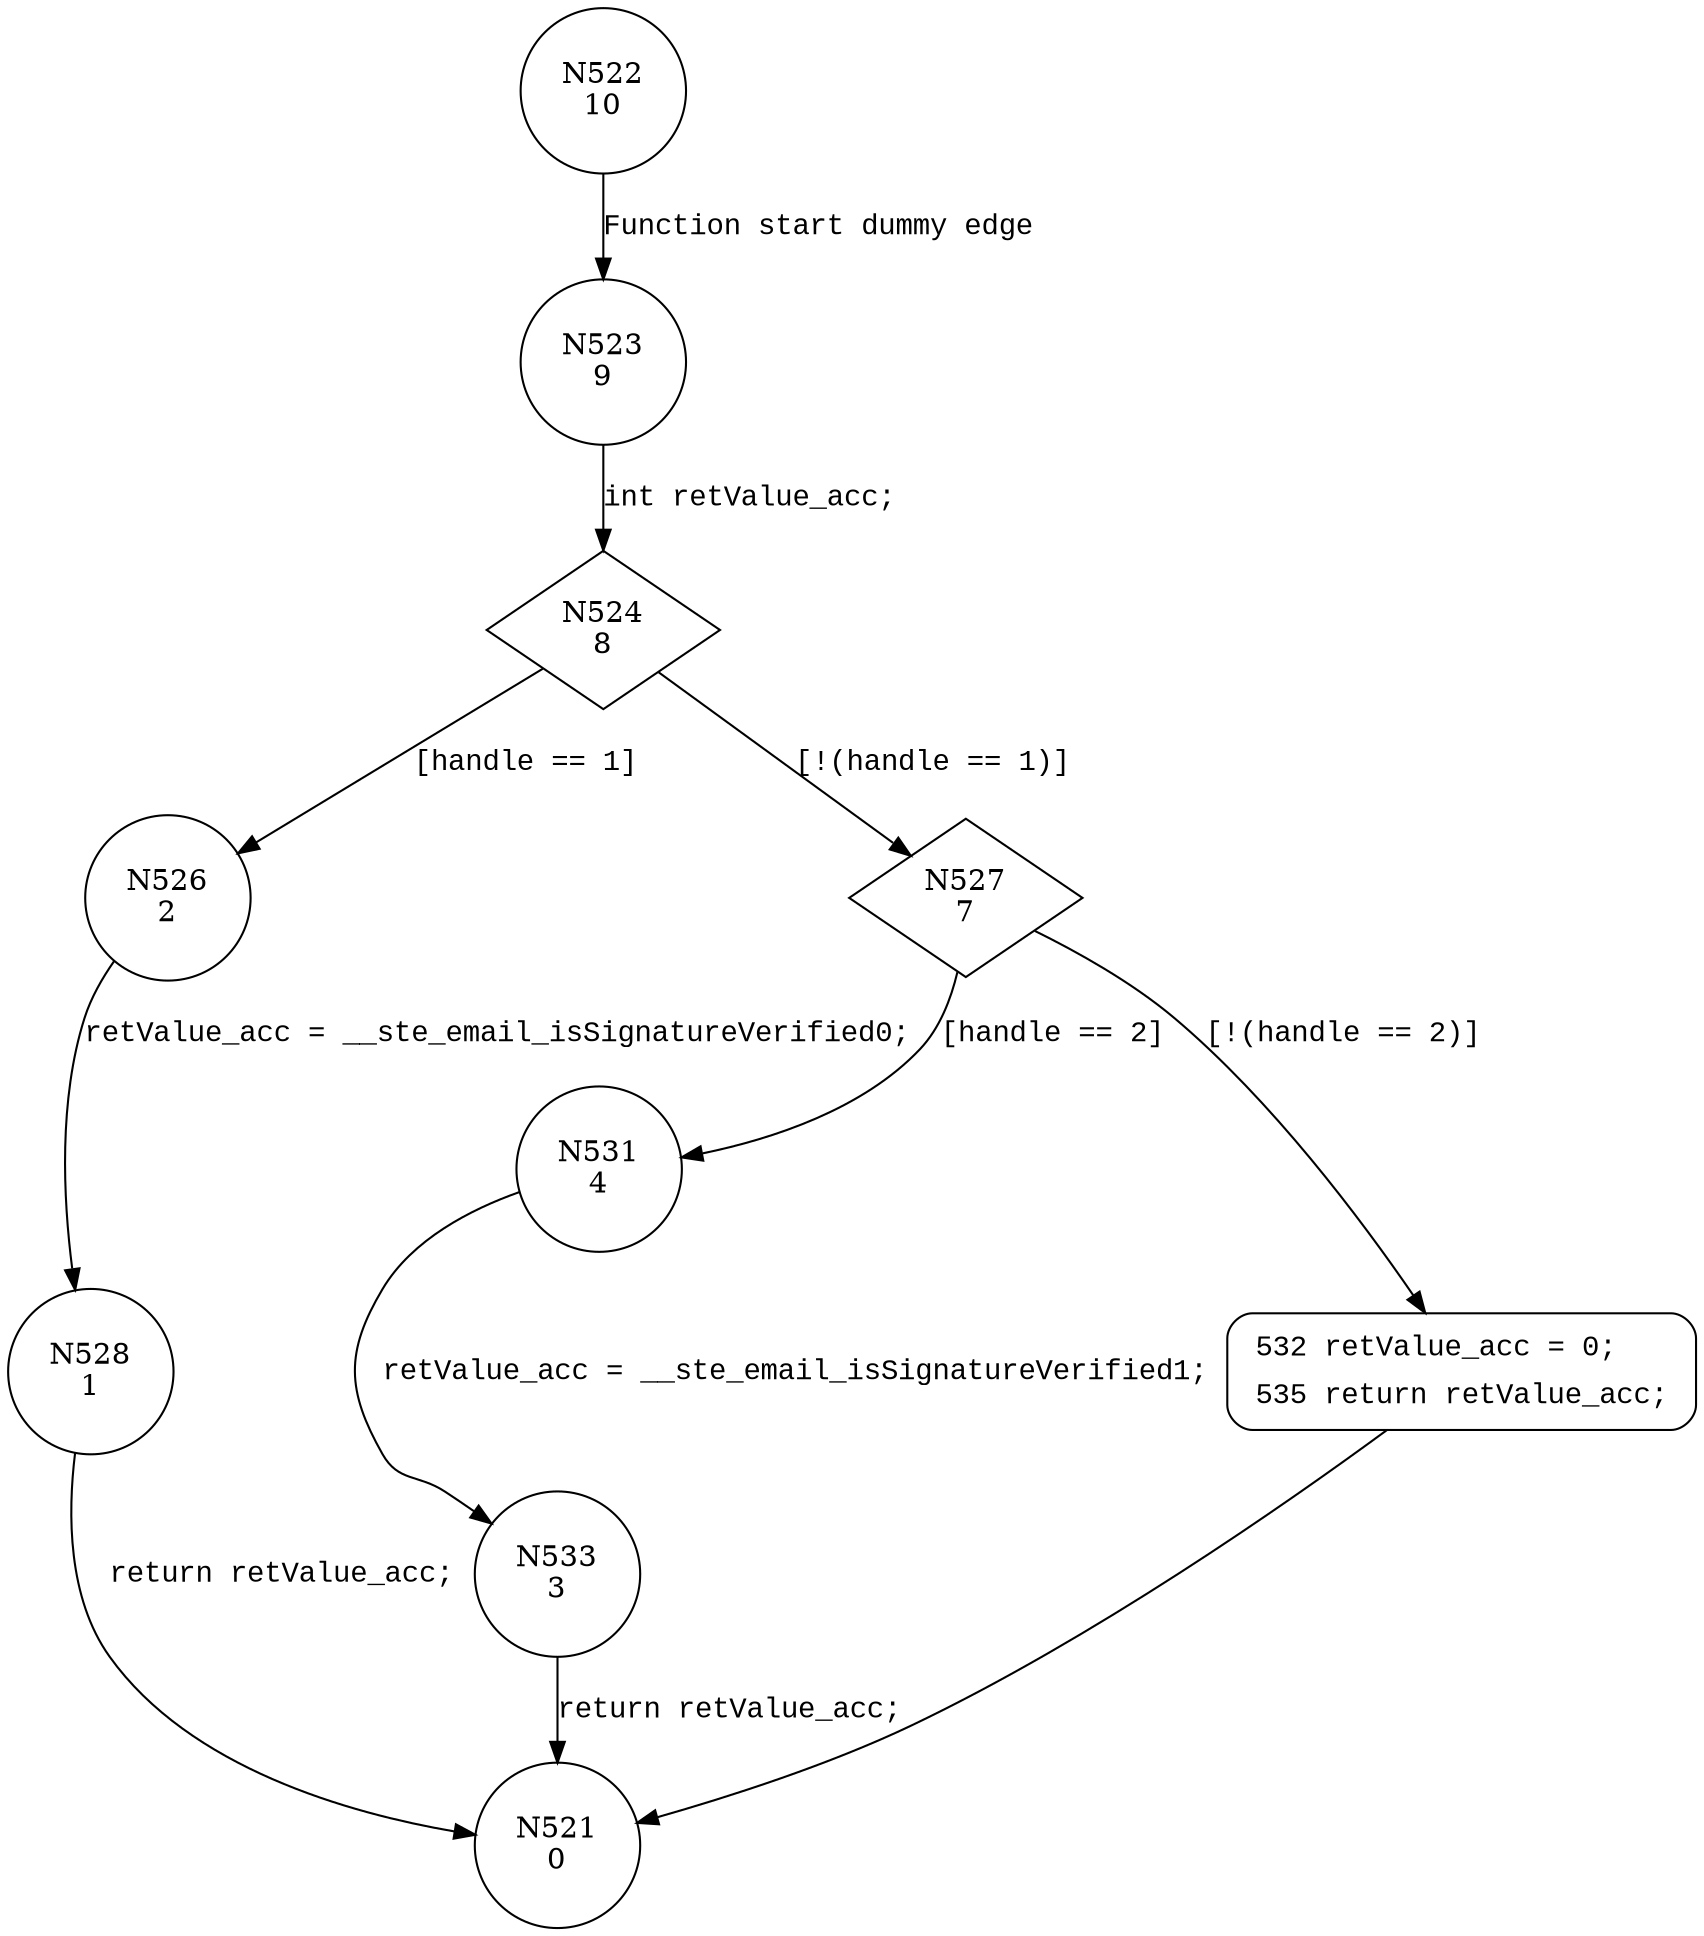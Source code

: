digraph isVerified {
522 [shape="circle" label="N522\n10"]
523 [shape="circle" label="N523\n9"]
524 [shape="diamond" label="N524\n8"]
526 [shape="circle" label="N526\n2"]
527 [shape="diamond" label="N527\n7"]
531 [shape="circle" label="N531\n4"]
532 [shape="circle" label="N532\n6"]
533 [shape="circle" label="N533\n3"]
528 [shape="circle" label="N528\n1"]
521 [shape="circle" label="N521\n0"]
532 [style="filled,bold" penwidth="1" fillcolor="white" fontname="Courier New" shape="Mrecord" label=<<table border="0" cellborder="0" cellpadding="3" bgcolor="white"><tr><td align="right">532</td><td align="left">retValue_acc = 0;</td></tr><tr><td align="right">535</td><td align="left">return retValue_acc;</td></tr></table>>]
532 -> 521[label=""]
522 -> 523 [label="Function start dummy edge" fontname="Courier New"]
524 -> 526 [label="[handle == 1]" fontname="Courier New"]
524 -> 527 [label="[!(handle == 1)]" fontname="Courier New"]
527 -> 531 [label="[handle == 2]" fontname="Courier New"]
527 -> 532 [label="[!(handle == 2)]" fontname="Courier New"]
531 -> 533 [label="retValue_acc = __ste_email_isSignatureVerified1;" fontname="Courier New"]
526 -> 528 [label="retValue_acc = __ste_email_isSignatureVerified0;" fontname="Courier New"]
523 -> 524 [label="int retValue_acc;" fontname="Courier New"]
533 -> 521 [label="return retValue_acc;" fontname="Courier New"]
528 -> 521 [label="return retValue_acc;" fontname="Courier New"]
}